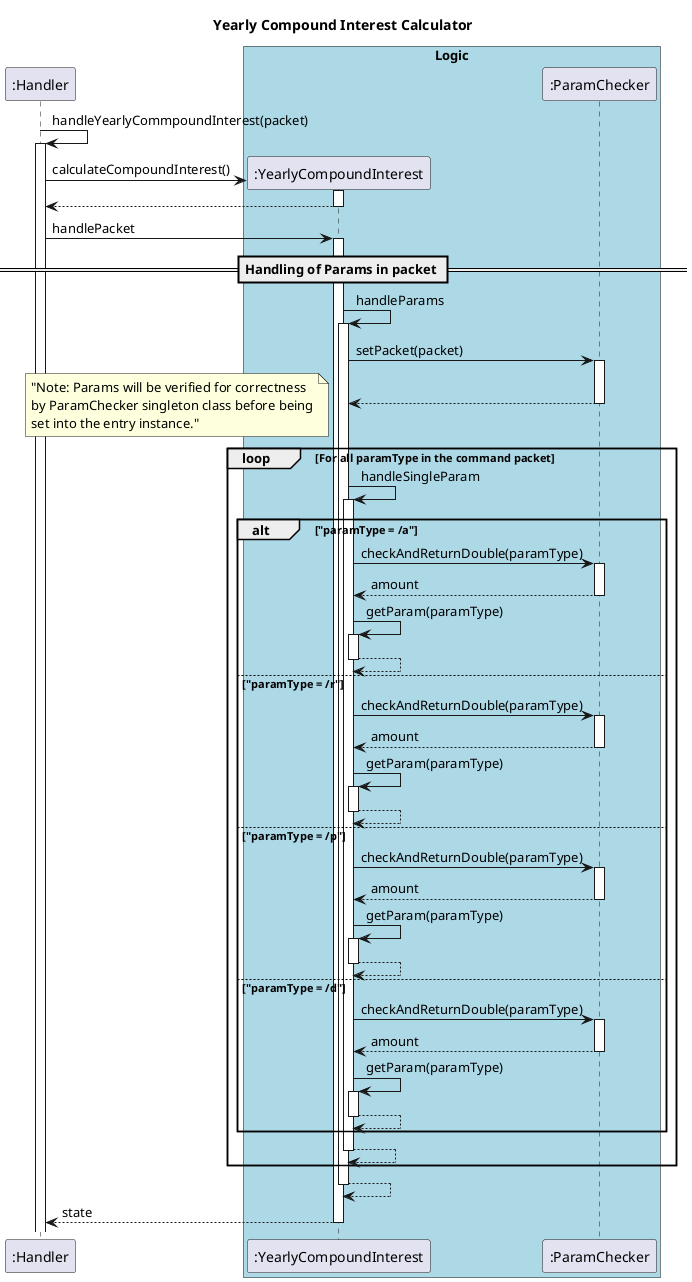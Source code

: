@startuml
title Yearly Compound Interest Calculator
autoactivate on

":Handler" ->":Handler": handleYearlyCommpoundInterest(packet)
    create ":YearlyCompoundInterest"
   ":Handler"-> ":YearlyCompoundInterest" : calculateCompoundInterest()
    return

   ":Handler"-> ":YearlyCompoundInterest" : handlePacket

        == Handling of Params in packet ==
        ":YearlyCompoundInterest" -> ":YearlyCompoundInterest" : handleParams
            ":YearlyCompoundInterest" -> ":ParamChecker" : setPacket(packet)
            return
            loop For all paramType in the command packet
                note left: "Note: Params will be verified for correctness\nby ParamChecker singleton class before being\nset into the entry instance."
                ":YearlyCompoundInterest" -> ":YearlyCompoundInterest" : handleSingleParam
                    alt "paramType = /a"
                        ":YearlyCompoundInterest" ->":ParamChecker": checkAndReturnDouble(paramType)
                        return amount
                        ":YearlyCompoundInterest" -> ":YearlyCompoundInterest" : getParam(paramType)
                        return
                    else "paramType = /r"
                        ":YearlyCompoundInterest" ->":ParamChecker": checkAndReturnDouble(paramType)
                        return amount
                        ":YearlyCompoundInterest" -> ":YearlyCompoundInterest" : getParam(paramType)
                        return
                    else "paramType = /p"
                        ":YearlyCompoundInterest" ->":ParamChecker": checkAndReturnDouble(paramType)
                        return amount
                        ":YearlyCompoundInterest" -> ":YearlyCompoundInterest" : getParam(paramType)
                        return
                    else "paramType = /d"
                        ":YearlyCompoundInterest" ->":ParamChecker": checkAndReturnDouble(paramType)
                        return amount
                        ":YearlyCompoundInterest" -> ":YearlyCompoundInterest" : getParam(paramType)
                        return
                    end
                return
            end
        return

return state


box "Logic" #LightBlue
participant ":YearlyCompoundInterest"
participant ":ParamChecker"
endBox
@enduml